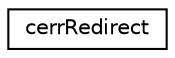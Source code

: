 digraph "Graphical Class Hierarchy"
{
 // LATEX_PDF_SIZE
  edge [fontname="Helvetica",fontsize="10",labelfontname="Helvetica",labelfontsize="10"];
  node [fontname="Helvetica",fontsize="10",shape=record];
  rankdir="LR";
  Node0 [label="cerrRedirect",height=0.2,width=0.4,color="black", fillcolor="white", style="filled",URL="$classcerrRedirect.html",tooltip=" "];
}
